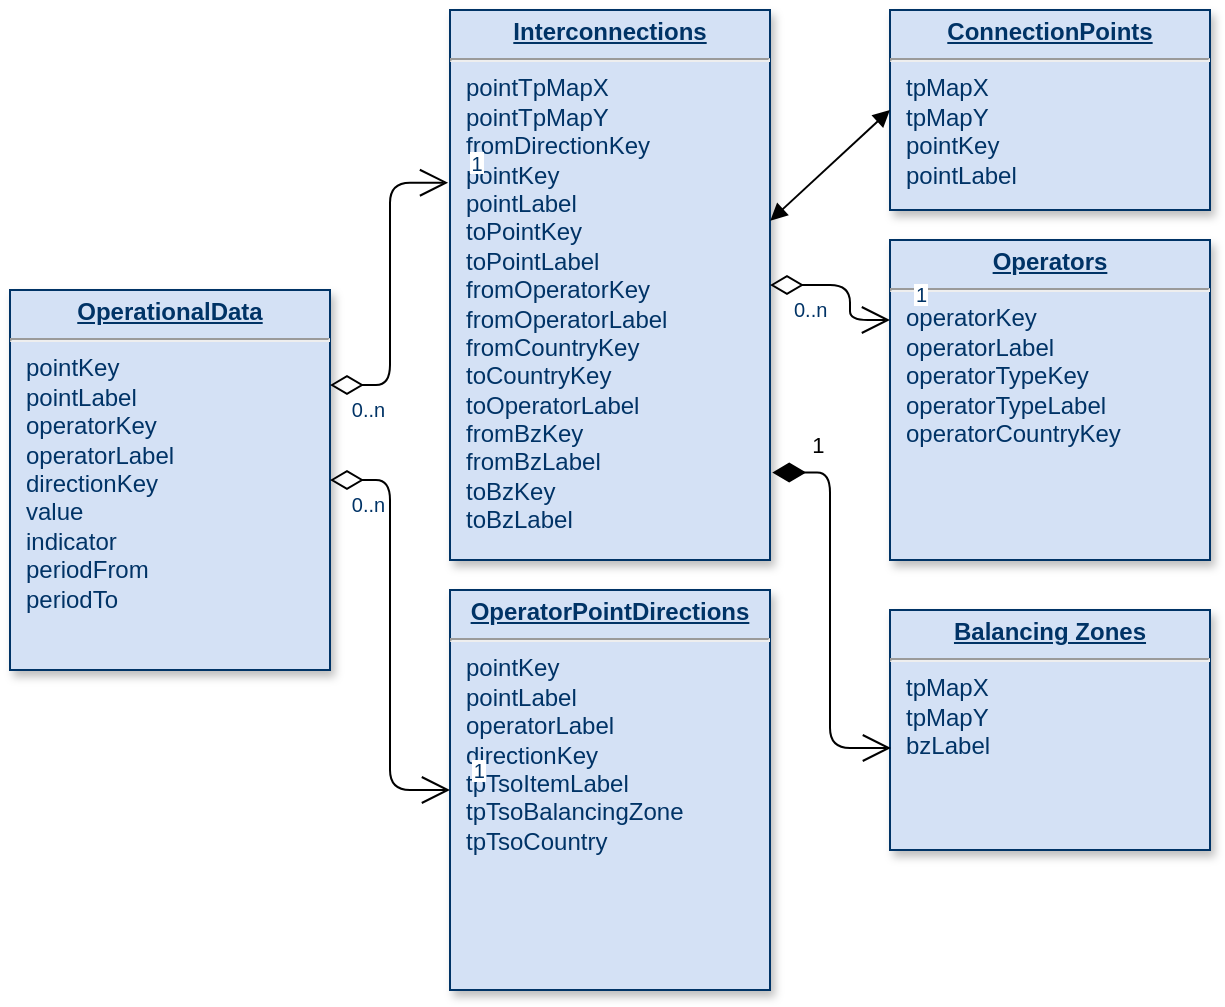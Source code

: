 <mxfile version="13.10.5" type="device" pages="2"><diagram name="ENTSO-G" id="efa7a0a1-bf9b-a30e-e6df-94a7791c09e9"><mxGraphModel dx="737" dy="1605" grid="1" gridSize="10" guides="1" tooltips="1" connect="1" arrows="1" fold="1" page="1" pageScale="1" pageWidth="827" pageHeight="1169" background="#ffffff" math="0" shadow="0"><root><mxCell id="0"/><mxCell id="1" parent="0"/><mxCell id="19" value="&lt;p style=&quot;margin: 0px ; margin-top: 4px ; text-align: center ; text-decoration: underline&quot;&gt;&lt;strong&gt;Balancing Zones&lt;br&gt;&lt;/strong&gt;&lt;/p&gt;&lt;hr&gt;&lt;p style=&quot;margin: 0px ; margin-left: 8px&quot;&gt;tpMapX&lt;br&gt;&lt;/p&gt;&lt;p style=&quot;margin: 0px ; margin-left: 8px&quot;&gt;tpMapY&lt;/p&gt;&lt;p style=&quot;margin: 0px ; margin-left: 8px&quot;&gt;bzLabel&lt;/p&gt;" style="verticalAlign=top;align=left;overflow=fill;fontSize=12;fontFamily=Helvetica;html=1;strokeColor=#003366;shadow=1;fillColor=#D4E1F5;fontColor=#003366" parent="1" vertex="1"><mxGeometry x="500.0" y="-820.0" width="160" height="120" as="geometry"/></mxCell><mxCell id="20" value="&lt;p style=&quot;margin: 0px ; margin-top: 4px ; text-align: center ; text-decoration: underline&quot;&gt;&lt;strong&gt;ConnectionPoints&lt;/strong&gt;&lt;/p&gt;&lt;hr&gt;&lt;p style=&quot;margin: 0px ; margin-left: 8px&quot;&gt;tpMapX&lt;/p&gt;&lt;p style=&quot;margin: 0px ; margin-left: 8px&quot;&gt;tpMapY&lt;/p&gt;&lt;p style=&quot;margin: 0px ; margin-left: 8px&quot;&gt;pointKey&lt;/p&gt;&lt;p style=&quot;margin: 0px ; margin-left: 8px&quot;&gt;pointLabel&lt;/p&gt;" style="verticalAlign=top;align=left;overflow=fill;fontSize=12;fontFamily=Helvetica;html=1;strokeColor=#003366;shadow=1;fillColor=#D4E1F5;fontColor=#003366" parent="1" vertex="1"><mxGeometry x="500" y="-1120" width="160" height="100" as="geometry"/></mxCell><mxCell id="21" value="&lt;p style=&quot;margin: 0px ; margin-top: 4px ; text-align: center ; text-decoration: underline&quot;&gt;&lt;strong&gt;Interconnections&lt;/strong&gt;&lt;/p&gt;&lt;hr&gt;&lt;p style=&quot;margin: 0px ; margin-left: 8px&quot;&gt;pointTpMapX&lt;/p&gt;&lt;p style=&quot;margin: 0px ; margin-left: 8px&quot;&gt;pointTpMapY&lt;/p&gt;&lt;p style=&quot;margin: 0px ; margin-left: 8px&quot;&gt;fromDirectionKey&lt;/p&gt;&lt;p style=&quot;margin: 0px ; margin-left: 8px&quot;&gt;pointKey&lt;/p&gt;&lt;p style=&quot;margin: 0px ; margin-left: 8px&quot;&gt;pointLabel&lt;/p&gt;&lt;p style=&quot;margin: 0px ; margin-left: 8px&quot;&gt;toPointKey&lt;/p&gt;&lt;p style=&quot;margin: 0px ; margin-left: 8px&quot;&gt;toPointLabel&lt;/p&gt;&lt;p style=&quot;margin: 0px ; margin-left: 8px&quot;&gt;fromOperatorKey&lt;/p&gt;&lt;p style=&quot;margin: 0px ; margin-left: 8px&quot;&gt;fromOperatorLabel&lt;/p&gt;&lt;p style=&quot;margin: 0px ; margin-left: 8px&quot;&gt;fromCountryKey&lt;/p&gt;&lt;p style=&quot;margin: 0px ; margin-left: 8px&quot;&gt;toCountryKey&lt;/p&gt;&lt;p style=&quot;margin: 0px ; margin-left: 8px&quot;&gt;toOperatorLabel&lt;/p&gt;&lt;p style=&quot;margin: 0px ; margin-left: 8px&quot;&gt;fromBzKey&lt;/p&gt;&lt;p style=&quot;margin: 0px ; margin-left: 8px&quot;&gt;fromBzLabel&lt;/p&gt;&lt;p style=&quot;margin: 0px ; margin-left: 8px&quot;&gt;toBzKey&lt;/p&gt;&lt;p style=&quot;margin: 0px ; margin-left: 8px&quot;&gt;toBzLabel&lt;/p&gt;" style="verticalAlign=top;align=left;overflow=fill;fontSize=12;fontFamily=Helvetica;html=1;strokeColor=#003366;shadow=1;fillColor=#D4E1F5;fontColor=#003366" parent="1" vertex="1"><mxGeometry x="280" y="-1120" width="160" height="275" as="geometry"/></mxCell><mxCell id="23" value="&lt;p style=&quot;margin: 0px ; margin-top: 4px ; text-align: center ; text-decoration: underline&quot;&gt;&lt;strong&gt;OperationalData&lt;/strong&gt;&lt;/p&gt;&lt;hr&gt;&lt;p style=&quot;margin: 0px ; margin-left: 8px&quot;&gt;pointKey&lt;/p&gt;&lt;p style=&quot;margin: 0px ; margin-left: 8px&quot;&gt;pointLabel&lt;/p&gt;&lt;p style=&quot;margin: 0px ; margin-left: 8px&quot;&gt;operatorKey&lt;/p&gt;&lt;p style=&quot;margin: 0px ; margin-left: 8px&quot;&gt;operatorLabel&lt;/p&gt;&lt;p style=&quot;margin: 0px ; margin-left: 8px&quot;&gt;directionKey&lt;/p&gt;&lt;p style=&quot;margin: 0px ; margin-left: 8px&quot;&gt;value&lt;/p&gt;&lt;p style=&quot;margin: 0px ; margin-left: 8px&quot;&gt;indicator&lt;/p&gt;&lt;p style=&quot;margin: 0px ; margin-left: 8px&quot;&gt;periodFrom&lt;/p&gt;&lt;p style=&quot;margin: 0px ; margin-left: 8px&quot;&gt;periodTo&lt;br&gt;&lt;/p&gt;" style="verticalAlign=top;align=left;overflow=fill;fontSize=12;fontFamily=Helvetica;html=1;strokeColor=#003366;shadow=1;fillColor=#D4E1F5;fontColor=#003366" parent="1" vertex="1"><mxGeometry x="60" y="-980" width="160" height="190" as="geometry"/></mxCell><mxCell id="25" value="&lt;p style=&quot;margin: 0px ; margin-top: 4px ; text-align: center ; text-decoration: underline&quot;&gt;&lt;strong&gt;Operators&lt;/strong&gt;&lt;/p&gt;&lt;hr&gt;&lt;p style=&quot;margin: 0px ; margin-left: 8px&quot;&gt;operatorKey&lt;/p&gt;&lt;p style=&quot;margin: 0px ; margin-left: 8px&quot;&gt;operatorLabel&lt;/p&gt;&lt;p style=&quot;margin: 0px ; margin-left: 8px&quot;&gt;operatorTypeKey&lt;/p&gt;&lt;p style=&quot;margin: 0px ; margin-left: 8px&quot;&gt;operatorTypeLabel&lt;/p&gt;&lt;p style=&quot;margin: 0px ; margin-left: 8px&quot;&gt;operatorCountryKey&lt;/p&gt;" style="verticalAlign=top;align=left;overflow=fill;fontSize=12;fontFamily=Helvetica;html=1;strokeColor=#003366;shadow=1;fillColor=#D4E1F5;fontColor=#003366" parent="1" vertex="1"><mxGeometry x="500" y="-1005.0" width="160" height="160" as="geometry"/></mxCell><mxCell id="29" value="&lt;p style=&quot;margin: 0px ; margin-top: 4px ; text-align: center ; text-decoration: underline&quot;&gt;&lt;strong&gt;OperatorPointDirections&lt;/strong&gt;&lt;/p&gt;&lt;hr&gt;&lt;p style=&quot;margin: 0px ; margin-left: 8px&quot;&gt;pointKey&lt;/p&gt;&lt;p style=&quot;margin: 0px ; margin-left: 8px&quot;&gt;pointLabel&lt;/p&gt;&lt;p style=&quot;margin: 0px ; margin-left: 8px&quot;&gt;operatorLabel&lt;/p&gt;&lt;p style=&quot;margin: 0px ; margin-left: 8px&quot;&gt;directionKey&lt;/p&gt;&lt;p style=&quot;margin: 0px ; margin-left: 8px&quot;&gt;tpTsoItemLabel&lt;/p&gt;&lt;p style=&quot;margin: 0px ; margin-left: 8px&quot;&gt;tpTsoBalancingZone&lt;/p&gt;&lt;p style=&quot;margin: 0px ; margin-left: 8px&quot;&gt;tpTsoCountry&lt;/p&gt;" style="verticalAlign=top;align=left;overflow=fill;fontSize=12;fontFamily=Helvetica;html=1;strokeColor=#003366;shadow=1;fillColor=#D4E1F5;fontColor=#003366" parent="1" vertex="1"><mxGeometry x="280.0" y="-830.0" width="160" height="200" as="geometry"/></mxCell><mxCell id="51" value="" style="endArrow=open;endSize=12;startArrow=diamondThin;startSize=14;startFill=0;edgeStyle=orthogonalEdgeStyle" parent="1" source="23" target="29" edge="1"><mxGeometry x="289.36" y="-760" as="geometry"><mxPoint x="289.36" y="-760" as="sourcePoint"/><mxPoint x="449.36" y="-760" as="targetPoint"/></mxGeometry></mxCell><mxCell id="52" value="0..n" style="resizable=0;align=left;verticalAlign=top;labelBackgroundColor=#ffffff;fontSize=10;strokeColor=#003366;shadow=1;fillColor=#D4E1F5;fontColor=#003366" parent="51" connectable="0" vertex="1"><mxGeometry x="-1" relative="1" as="geometry"><mxPoint x="8.92" as="offset"/></mxGeometry></mxCell><mxCell id="53" value="1" style="resizable=0;align=right;verticalAlign=top;labelBackgroundColor=#ffffff;fontSize=10;strokeColor=#003366;shadow=1;fillColor=#D4E1F5;fontColor=#003366" parent="51" connectable="0" vertex="1"><mxGeometry x="1" relative="1" as="geometry"><mxPoint x="18.92" y="-21.96" as="offset"/></mxGeometry></mxCell><mxCell id="90" value="" style="endArrow=open;endSize=12;startArrow=diamondThin;startSize=14;startFill=0;edgeStyle=orthogonalEdgeStyle;entryX=0;entryY=0.25;entryDx=0;entryDy=0;" parent="1" source="21" target="25" edge="1"><mxGeometry x="520" y="-770" as="geometry"><mxPoint x="520" y="-770" as="sourcePoint"/><mxPoint x="170" y="-1090" as="targetPoint"/><Array as="points"><mxPoint x="480" y="-982"/><mxPoint x="480" y="-965"/></Array></mxGeometry></mxCell><mxCell id="91" value="0..n" style="resizable=0;align=left;verticalAlign=top;labelBackgroundColor=#ffffff;fontSize=10;strokeColor=#003366;shadow=1;fillColor=#D4E1F5;fontColor=#003366" parent="90" connectable="0" vertex="1"><mxGeometry x="-1" relative="1" as="geometry"><mxPoint x="10" as="offset"/></mxGeometry></mxCell><mxCell id="92" value="1" style="resizable=0;align=right;verticalAlign=top;labelBackgroundColor=#ffffff;fontSize=10;strokeColor=#003366;shadow=1;fillColor=#D4E1F5;fontColor=#003366" parent="90" connectable="0" vertex="1"><mxGeometry x="1" relative="1" as="geometry"><mxPoint x="20" y="-25.0" as="offset"/></mxGeometry></mxCell><mxCell id="103" value="1" style="endArrow=open;endSize=12;startArrow=diamondThin;startSize=14;startFill=1;edgeStyle=orthogonalEdgeStyle;align=left;verticalAlign=bottom;exitX=1.007;exitY=0.841;exitDx=0;exitDy=0;exitPerimeter=0;entryX=0.003;entryY=0.575;entryDx=0;entryDy=0;entryPerimeter=0;" parent="1" source="21" target="19" edge="1"><mxGeometry x="-0.818" y="5.0" relative="1" as="geometry"><mxPoint x="-20" y="-600" as="sourcePoint"/><mxPoint x="140" y="-600" as="targetPoint"/><mxPoint as="offset"/></mxGeometry></mxCell><mxCell id="bcmv7YfEF_krTad7H9Xl-132" value="" style="endArrow=open;endSize=12;startArrow=diamondThin;startSize=14;startFill=0;edgeStyle=orthogonalEdgeStyle;entryX=-0.006;entryY=0.314;entryDx=0;entryDy=0;exitX=1;exitY=0.25;exitDx=0;exitDy=0;entryPerimeter=0;" parent="1" source="23" target="21" edge="1"><mxGeometry x="289.36" y="-820.03" as="geometry"><mxPoint x="180" y="-775" as="sourcePoint"/><mxPoint x="370.0" y="-759.971" as="targetPoint"/></mxGeometry></mxCell><mxCell id="bcmv7YfEF_krTad7H9Xl-133" value="0..n" style="resizable=0;align=left;verticalAlign=top;labelBackgroundColor=#ffffff;fontSize=10;strokeColor=#003366;shadow=1;fillColor=#D4E1F5;fontColor=#003366" parent="bcmv7YfEF_krTad7H9Xl-132" connectable="0" vertex="1"><mxGeometry x="-1" relative="1" as="geometry"><mxPoint x="8.92" as="offset"/></mxGeometry></mxCell><mxCell id="bcmv7YfEF_krTad7H9Xl-134" value="1" style="resizable=0;align=right;verticalAlign=top;labelBackgroundColor=#ffffff;fontSize=10;strokeColor=#003366;shadow=1;fillColor=#D4E1F5;fontColor=#003366" parent="bcmv7YfEF_krTad7H9Xl-132" connectable="0" vertex="1"><mxGeometry x="1" relative="1" as="geometry"><mxPoint x="18.92" y="-21.96" as="offset"/></mxGeometry></mxCell><mxCell id="bcmv7YfEF_krTad7H9Xl-135" value="" style="endArrow=block;startArrow=block;endFill=1;startFill=1;html=1;exitX=1.001;exitY=0.383;exitDx=0;exitDy=0;entryX=0;entryY=0.5;entryDx=0;entryDy=0;exitPerimeter=0;" parent="1" source="21" target="20" edge="1"><mxGeometry width="160" relative="1" as="geometry"><mxPoint x="320" y="-920" as="sourcePoint"/><mxPoint x="90" y="-1022" as="targetPoint"/><Array as="points"/></mxGeometry></mxCell></root></mxGraphModel></diagram><diagram id="9RPR-4BPQDaryBM5eLlT" name="ENTSO-E"><mxGraphModel dx="737" dy="1605" grid="1" gridSize="10" guides="1" tooltips="1" connect="1" arrows="1" fold="1" page="1" pageScale="1" pageWidth="827" pageHeight="1169" math="0" shadow="0"><root><mxCell id="DHaQ71ox9XqjFOLKn0LZ-0"/><mxCell id="DHaQ71ox9XqjFOLKn0LZ-1" parent="DHaQ71ox9XqjFOLKn0LZ-0"/><mxCell id="gUZc2DyHl663Yh2MPWtr-0" value="&lt;p style=&quot;margin: 0px ; margin-top: 4px ; text-align: center ; text-decoration: underline&quot;&gt;&lt;strong&gt;Generation&lt;/strong&gt;&lt;/p&gt;&lt;hr&gt;&lt;p style=&quot;margin: 0px ; margin-left: 8px&quot;&gt;time&lt;br&gt;&lt;/p&gt;&lt;p style=&quot;margin: 0px ; margin-left: 8px&quot;&gt;Biomass&lt;br&gt;Fossil Brown coal/Lignite&lt;br&gt;Fossil Gas&lt;br&gt;Fossil Hard coal&lt;br&gt;Fossil Oil&lt;br&gt;Geothermal&lt;br&gt;Hydro Pumped Storage&lt;br&gt;Hydro Run-of-river and poundage&lt;br&gt;Hydro Water Reservoir&lt;br&gt;Marine&lt;br&gt;Nuclear&lt;br&gt;Other&lt;br&gt;Other renewable&lt;br&gt;Solar&lt;br&gt;Waste&lt;br&gt;Wind Offshore&lt;br&gt;Wind Onshore&lt;/p&gt;&lt;p style=&quot;margin: 0px ; margin-left: 8px&quot;&gt;country&lt;br&gt;&lt;/p&gt;" style="verticalAlign=top;align=left;overflow=fill;fontSize=12;fontFamily=Helvetica;html=1;strokeColor=#003366;shadow=1;fillColor=#D4E1F5;fontColor=#003366" parent="DHaQ71ox9XqjFOLKn0LZ-1" vertex="1"><mxGeometry x="280" y="-1040" width="200" height="310" as="geometry"/></mxCell><mxCell id="gUZc2DyHl663Yh2MPWtr-1" value="&lt;p style=&quot;margin: 0px ; margin-top: 4px ; text-align: center ; text-decoration: underline&quot;&gt;&lt;strong&gt;Load&lt;/strong&gt;&lt;/p&gt;&lt;hr&gt;&lt;p style=&quot;margin: 0px ; margin-left: 8px&quot;&gt;time&lt;/p&gt;&lt;p style=&quot;margin: 0px ; margin-left: 8px&quot;&gt;load&lt;/p&gt;&lt;p style=&quot;margin: 0px ; margin-left: 8px&quot;&gt;country&lt;br&gt;&lt;/p&gt;" style="verticalAlign=top;align=left;overflow=fill;fontSize=12;fontFamily=Helvetica;html=1;strokeColor=#003366;shadow=1;fillColor=#D4E1F5;fontColor=#003366" parent="DHaQ71ox9XqjFOLKn0LZ-1" vertex="1"><mxGeometry x="90" y="-1040" width="160" height="80" as="geometry"/></mxCell><mxCell id="gUZc2DyHl663Yh2MPWtr-2" value="0..n" style="resizable=0;align=left;verticalAlign=top;labelBackgroundColor=#ffffff;fontSize=10;strokeColor=#003366;shadow=1;fillColor=#D4E1F5;fontColor=#003366" parent="DHaQ71ox9XqjFOLKn0LZ-1" connectable="0" vertex="1"><mxGeometry x="208.92" y="-885" as="geometry"/></mxCell><mxCell id="gUZc2DyHl663Yh2MPWtr-4" value="" style="endArrow=open;endSize=12;startArrow=diamondThin;startSize=14;startFill=0;edgeStyle=orthogonalEdgeStyle;entryX=-0.006;entryY=0.314;entryDx=0;entryDy=0;exitX=1;exitY=0.25;exitDx=0;exitDy=0;entryPerimeter=0;" parent="DHaQ71ox9XqjFOLKn0LZ-1" source="gUZc2DyHl663Yh2MPWtr-1" target="gUZc2DyHl663Yh2MPWtr-0" edge="1"><mxGeometry x="289.36" y="-820.03" as="geometry"><mxPoint x="180" y="-775" as="sourcePoint"/><mxPoint x="370.0" y="-759.971" as="targetPoint"/></mxGeometry></mxCell><mxCell id="gUZc2DyHl663Yh2MPWtr-5" value="0..n" style="resizable=0;align=left;verticalAlign=top;labelBackgroundColor=#ffffff;fontSize=10;strokeColor=#003366;shadow=1;fillColor=#D4E1F5;fontColor=#003366" parent="gUZc2DyHl663Yh2MPWtr-4" connectable="0" vertex="1"><mxGeometry x="-1" relative="1" as="geometry"><mxPoint x="8.92" as="offset"/></mxGeometry></mxCell><mxCell id="gUZc2DyHl663Yh2MPWtr-6" value="1" style="resizable=0;align=right;verticalAlign=top;labelBackgroundColor=#ffffff;fontSize=10;strokeColor=#003366;shadow=1;fillColor=#D4E1F5;fontColor=#003366" parent="gUZc2DyHl663Yh2MPWtr-4" connectable="0" vertex="1"><mxGeometry x="1" relative="1" as="geometry"><mxPoint x="18.92" y="-21.96" as="offset"/></mxGeometry></mxCell><mxCell id="gUZc2DyHl663Yh2MPWtr-7" value="&lt;p style=&quot;margin: 0px ; margin-top: 4px ; text-align: center ; text-decoration: underline&quot;&gt;&lt;strong&gt;Country&lt;/strong&gt;&lt;/p&gt;&lt;hr&gt;&lt;p style=&quot;margin: 0px ; margin-left: 8px&quot;&gt;name&lt;br&gt;&lt;/p&gt;" style="verticalAlign=top;align=left;overflow=fill;fontSize=12;fontFamily=Helvetica;html=1;strokeColor=#003366;shadow=1;fillColor=#D4E1F5;fontColor=#003366" parent="DHaQ71ox9XqjFOLKn0LZ-1" vertex="1"><mxGeometry x="510" y="-830" width="160" height="70" as="geometry"/></mxCell><mxCell id="gUZc2DyHl663Yh2MPWtr-8" value="&lt;p style=&quot;margin: 0px ; margin-top: 4px ; text-align: center ; text-decoration: underline&quot;&gt;&lt;strong&gt;Crossborder flows&lt;br&gt;&lt;/strong&gt;&lt;/p&gt;&lt;hr&gt;&lt;p style=&quot;margin: 0px ; margin-left: 8px&quot;&gt;from_to&lt;/p&gt;&lt;p style=&quot;margin: 0px ; margin-left: 8px&quot;&gt;load&lt;/p&gt;&lt;p style=&quot;margin: 0px ; margin-left: 8px&quot;&gt;time&lt;br&gt;&lt;/p&gt;" style="verticalAlign=top;align=left;overflow=fill;fontSize=12;fontFamily=Helvetica;html=1;strokeColor=#003366;shadow=1;fillColor=#D4E1F5;fontColor=#003366" parent="DHaQ71ox9XqjFOLKn0LZ-1" vertex="1"><mxGeometry x="510" y="-930" width="160" height="80" as="geometry"/></mxCell><mxCell id="gUZc2DyHl663Yh2MPWtr-9" value="&lt;p style=&quot;margin: 0px ; margin-top: 4px ; text-align: center ; text-decoration: underline&quot;&gt;&lt;strong&gt;Capacity&lt;br&gt;&lt;/strong&gt;&lt;/p&gt;&lt;hr&gt;&lt;p style=&quot;margin: 0px ; margin-left: 8px&quot;&gt;year&lt;br&gt;&lt;/p&gt;&lt;p style=&quot;margin: 0px ; margin-left: 8px&quot;&gt;Biomass&lt;br&gt;Fossil Brown coal/Lignite&lt;br&gt;Fossil Gas&lt;br&gt;Fossil Hard coal&lt;br&gt;Fossil Oil&lt;br&gt;Geothermal&lt;br&gt;Hydro Pumped Storage&lt;br&gt;Hydro Run-of-river and poundage&lt;br&gt;Hydro Water Reservoir&lt;br&gt;Marine&lt;br&gt;Nuclear&lt;br&gt;Other&lt;br&gt;Other renewable&lt;br&gt;Solar&lt;br&gt;Waste&lt;br&gt;Wind Offshore&lt;br&gt;Wind Onshore&lt;/p&gt;&lt;p style=&quot;margin: 0px ; margin-left: 8px&quot;&gt;country&lt;br&gt;&lt;/p&gt;" style="verticalAlign=top;align=left;overflow=fill;fontSize=12;fontFamily=Helvetica;html=1;strokeColor=#003366;shadow=1;fillColor=#D4E1F5;fontColor=#003366" parent="DHaQ71ox9XqjFOLKn0LZ-1" vertex="1"><mxGeometry x="90" y="-930" width="160" height="310" as="geometry"/></mxCell><mxCell id="gUZc2DyHl663Yh2MPWtr-10" value="&lt;p style=&quot;margin: 0px ; margin-top: 4px ; text-align: center ; text-decoration: underline&quot;&gt;&lt;strong&gt;Capacity by plant&lt;br&gt;&lt;/strong&gt;&lt;/p&gt;&lt;hr&gt;&lt;p style=&quot;margin: 0px ; margin-left: 8px&quot;&gt;year&lt;br&gt;&lt;/p&gt;&lt;p style=&quot;margin: 0px ; margin-left: 8px&quot;&gt;plant&lt;br&gt;capacity&lt;br&gt;&lt;/p&gt;" style="verticalAlign=top;align=left;overflow=fill;fontSize=12;fontFamily=Helvetica;html=1;strokeColor=#003366;shadow=1;fillColor=#D4E1F5;fontColor=#003366" parent="DHaQ71ox9XqjFOLKn0LZ-1" vertex="1"><mxGeometry x="280" y="-710" width="200" height="90" as="geometry"/></mxCell><mxCell id="gUZc2DyHl663Yh2MPWtr-11" value="&lt;p style=&quot;margin: 0px ; margin-top: 4px ; text-align: center ; text-decoration: underline&quot;&gt;&lt;strong&gt;Generation by plant&lt;br&gt;&lt;/strong&gt;&lt;/p&gt;&lt;hr&gt;&lt;p style=&quot;margin: 0px ; margin-left: 8px&quot;&gt;time&lt;br&gt;&lt;/p&gt;&lt;p style=&quot;margin: 0px ; margin-left: 8px&quot;&gt;generation&lt;br&gt;plant&lt;br&gt;&lt;/p&gt;" style="verticalAlign=top;align=left;overflow=fill;fontSize=12;fontFamily=Helvetica;html=1;strokeColor=#003366;shadow=1;fillColor=#D4E1F5;fontColor=#003366" parent="DHaQ71ox9XqjFOLKn0LZ-1" vertex="1"><mxGeometry x="510" y="-1040" width="160" height="90" as="geometry"/></mxCell></root></mxGraphModel></diagram></mxfile>